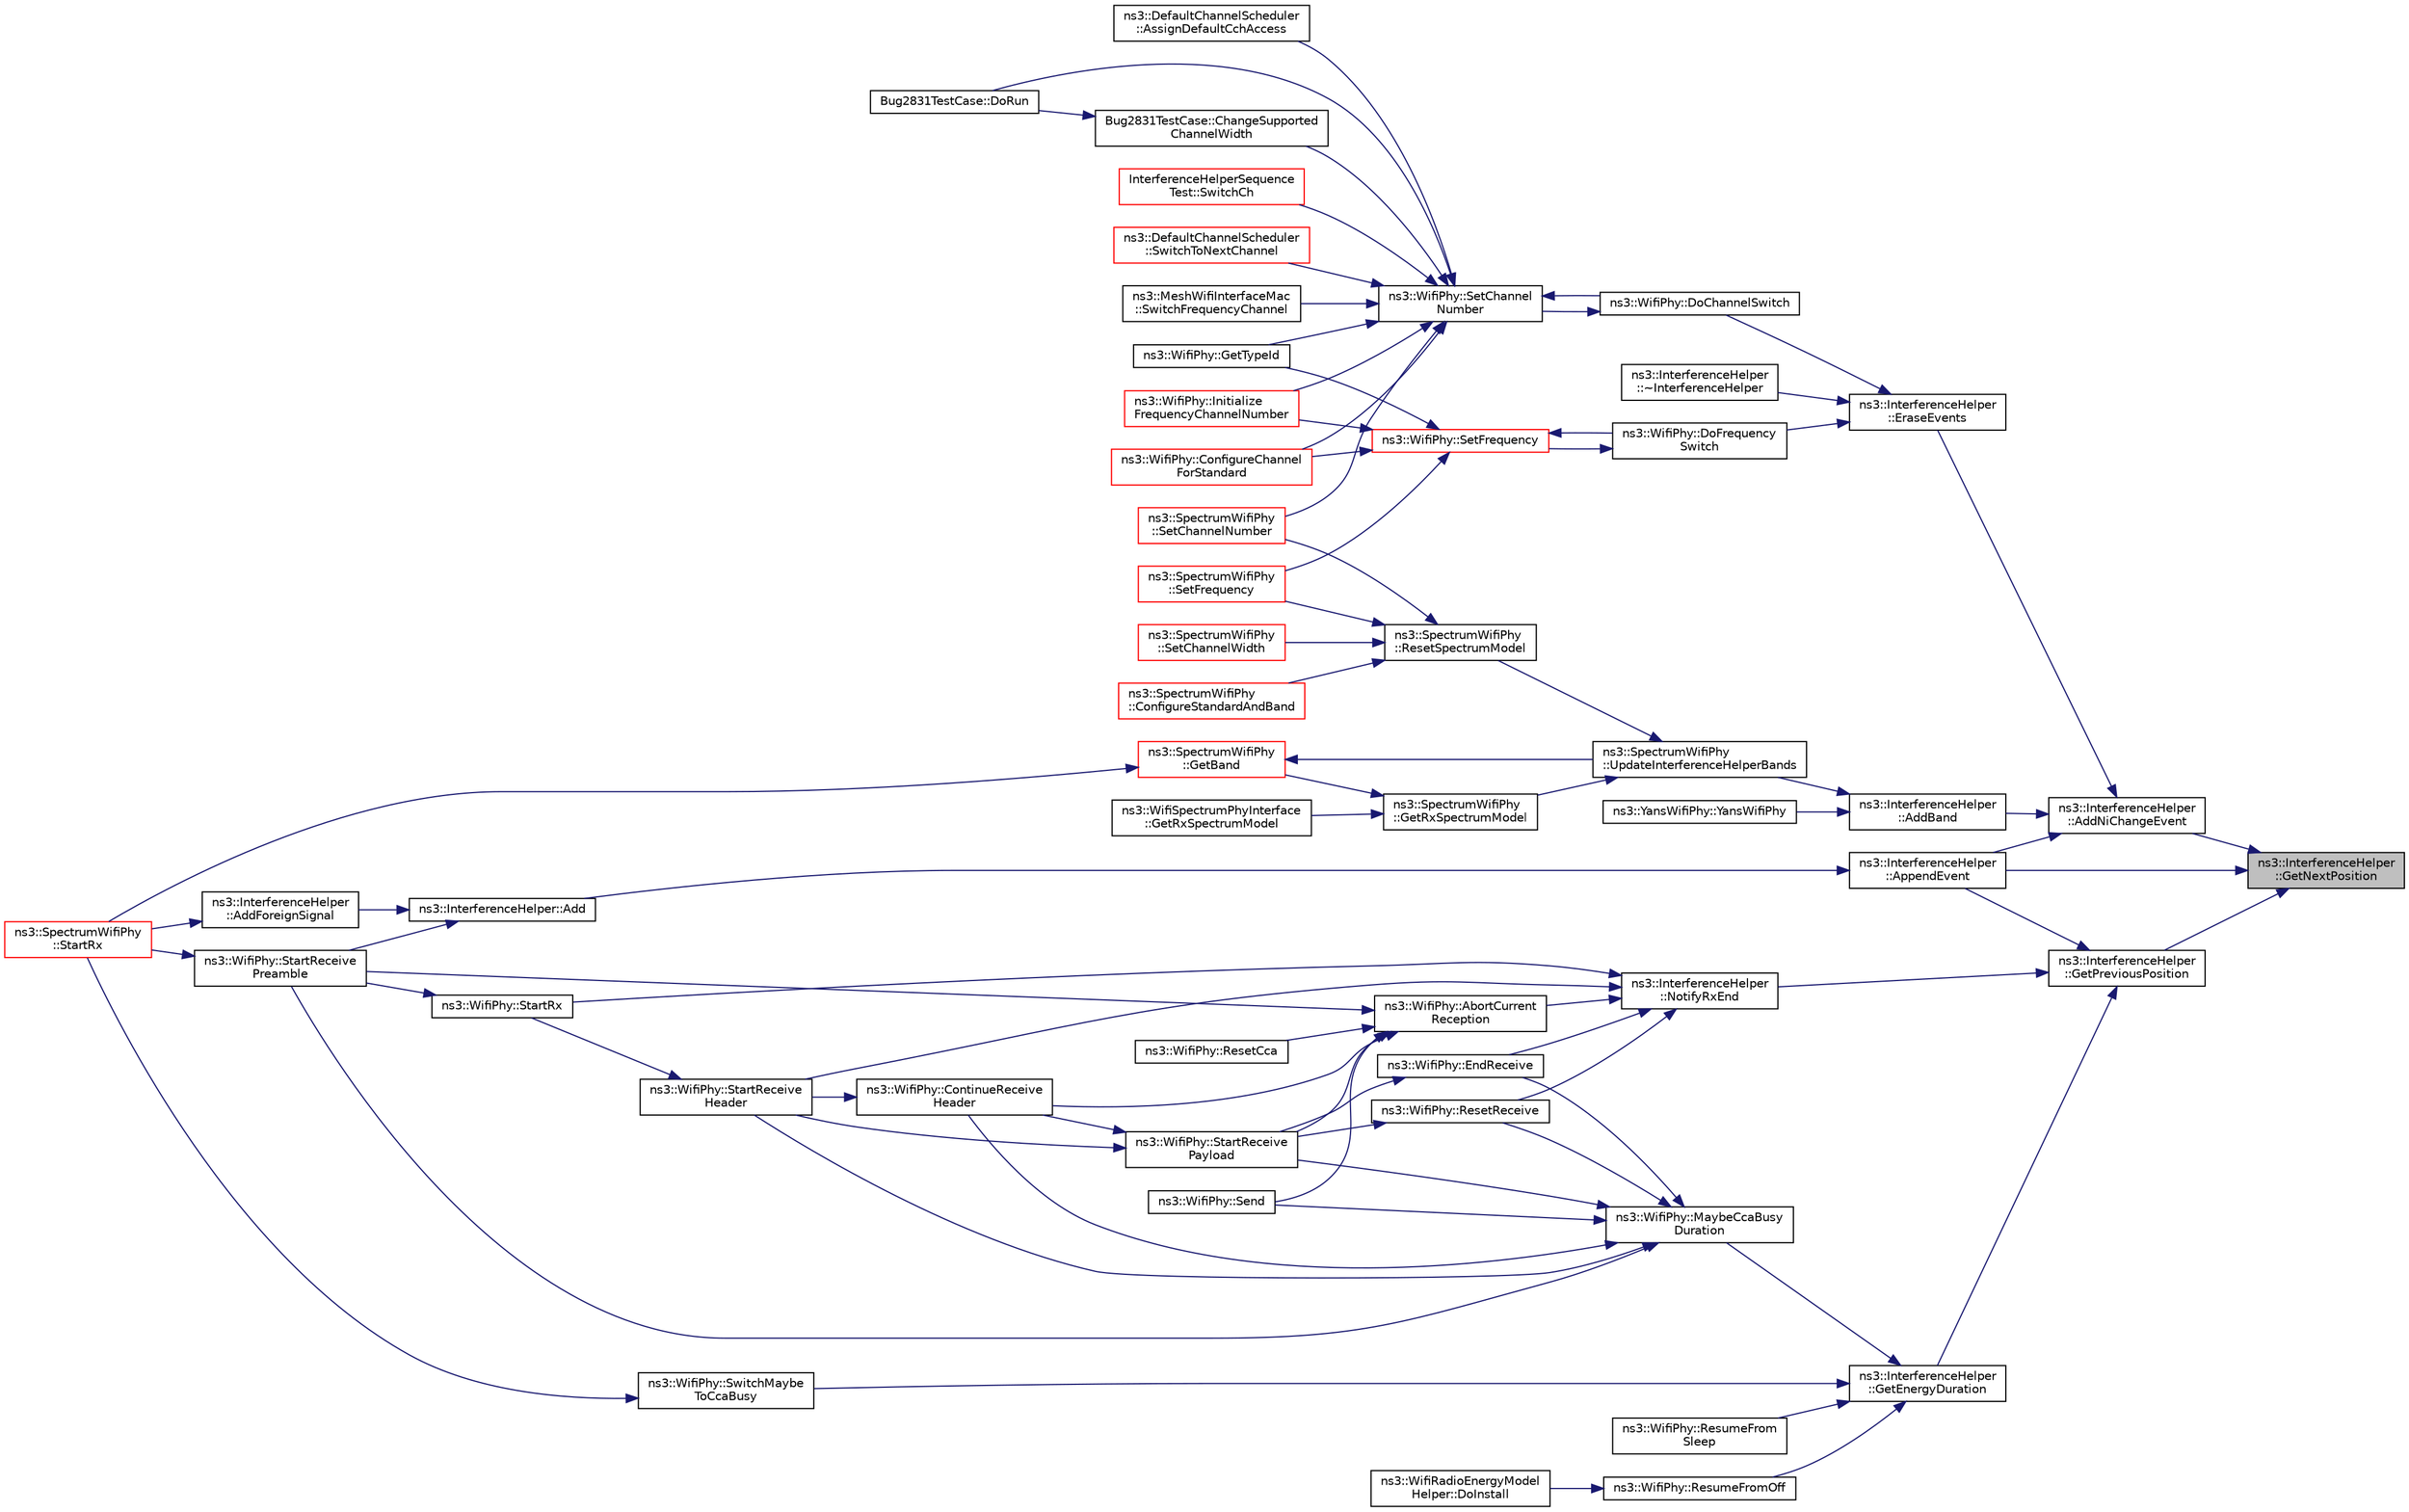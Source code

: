 digraph "ns3::InterferenceHelper::GetNextPosition"
{
 // LATEX_PDF_SIZE
  edge [fontname="Helvetica",fontsize="10",labelfontname="Helvetica",labelfontsize="10"];
  node [fontname="Helvetica",fontsize="10",shape=record];
  rankdir="RL";
  Node1 [label="ns3::InterferenceHelper\l::GetNextPosition",height=0.2,width=0.4,color="black", fillcolor="grey75", style="filled", fontcolor="black",tooltip="Returns an iterator to the first NiChange that is later than moment."];
  Node1 -> Node2 [dir="back",color="midnightblue",fontsize="10",style="solid",fontname="Helvetica"];
  Node2 [label="ns3::InterferenceHelper\l::AddNiChangeEvent",height=0.2,width=0.4,color="black", fillcolor="white", style="filled",URL="$classns3_1_1_interference_helper.html#a24e1e369f66ac3a1d5d1548b7ae89e5e",tooltip="Add NiChange to the list at the appropriate position and return the iterator of the new event."];
  Node2 -> Node3 [dir="back",color="midnightblue",fontsize="10",style="solid",fontname="Helvetica"];
  Node3 [label="ns3::InterferenceHelper\l::AddBand",height=0.2,width=0.4,color="black", fillcolor="white", style="filled",URL="$classns3_1_1_interference_helper.html#ae4101587473450d80ba0e202c92d5d92",tooltip="Add a frequency band."];
  Node3 -> Node4 [dir="back",color="midnightblue",fontsize="10",style="solid",fontname="Helvetica"];
  Node4 [label="ns3::YansWifiPhy::YansWifiPhy",height=0.2,width=0.4,color="black", fillcolor="white", style="filled",URL="$classns3_1_1_yans_wifi_phy.html#a0b6127d76f42dbbfb342283dbb7e55b6",tooltip=" "];
  Node3 -> Node5 [dir="back",color="midnightblue",fontsize="10",style="solid",fontname="Helvetica"];
  Node5 [label="ns3::SpectrumWifiPhy\l::UpdateInterferenceHelperBands",height=0.2,width=0.4,color="black", fillcolor="white", style="filled",URL="$classns3_1_1_spectrum_wifi_phy.html#af04904aae4abd98436b0fcc6c3b431c7",tooltip="This function is called to update the bands handled by the InterferenceHelper."];
  Node5 -> Node6 [dir="back",color="midnightblue",fontsize="10",style="solid",fontname="Helvetica"];
  Node6 [label="ns3::SpectrumWifiPhy\l::GetRxSpectrumModel",height=0.2,width=0.4,color="black", fillcolor="white", style="filled",URL="$classns3_1_1_spectrum_wifi_phy.html#acf0b11dce74dc51c4b62c36517d07a9f",tooltip=" "];
  Node6 -> Node7 [dir="back",color="midnightblue",fontsize="10",style="solid",fontname="Helvetica"];
  Node7 [label="ns3::SpectrumWifiPhy\l::GetBand",height=0.2,width=0.4,color="red", fillcolor="white", style="filled",URL="$classns3_1_1_spectrum_wifi_phy.html#a5d5b3b3a00a0e571cd51b62dab5790db",tooltip="Get the start band index and the stop band index for a given band."];
  Node7 -> Node10 [dir="back",color="midnightblue",fontsize="10",style="solid",fontname="Helvetica"];
  Node10 [label="ns3::SpectrumWifiPhy\l::StartRx",height=0.2,width=0.4,color="red", fillcolor="white", style="filled",URL="$classns3_1_1_spectrum_wifi_phy.html#aead1ebdbaf59361928cd6ffa7abc3161",tooltip="Input method for delivering a signal from the spectrum channel and low-level PHY interface to this Sp..."];
  Node7 -> Node5 [dir="back",color="midnightblue",fontsize="10",style="solid",fontname="Helvetica"];
  Node6 -> Node30 [dir="back",color="midnightblue",fontsize="10",style="solid",fontname="Helvetica"];
  Node30 [label="ns3::WifiSpectrumPhyInterface\l::GetRxSpectrumModel",height=0.2,width=0.4,color="black", fillcolor="white", style="filled",URL="$classns3_1_1_wifi_spectrum_phy_interface.html#abc6e08a944f027ec0ee380233d5d7bee",tooltip=" "];
  Node5 -> Node31 [dir="back",color="midnightblue",fontsize="10",style="solid",fontname="Helvetica"];
  Node31 [label="ns3::SpectrumWifiPhy\l::ResetSpectrumModel",height=0.2,width=0.4,color="black", fillcolor="white", style="filled",URL="$classns3_1_1_spectrum_wifi_phy.html#ad2effd0eafb2daf821f088026056ee2a",tooltip="Perform run-time spectrum model change."];
  Node31 -> Node32 [dir="back",color="midnightblue",fontsize="10",style="solid",fontname="Helvetica"];
  Node32 [label="ns3::SpectrumWifiPhy\l::ConfigureStandardAndBand",height=0.2,width=0.4,color="red", fillcolor="white", style="filled",URL="$classns3_1_1_spectrum_wifi_phy.html#a9563c5cffe624d36db271e7b109dbf9f",tooltip="Configure the PHY-level parameters for different Wi-Fi standard."];
  Node31 -> Node43 [dir="back",color="midnightblue",fontsize="10",style="solid",fontname="Helvetica"];
  Node43 [label="ns3::SpectrumWifiPhy\l::SetChannelNumber",height=0.2,width=0.4,color="red", fillcolor="white", style="filled",URL="$classns3_1_1_spectrum_wifi_phy.html#aa9d290df1d1e2fed46e4f2d370d3b72c",tooltip="Set channel number."];
  Node31 -> Node44 [dir="back",color="midnightblue",fontsize="10",style="solid",fontname="Helvetica"];
  Node44 [label="ns3::SpectrumWifiPhy\l::SetChannelWidth",height=0.2,width=0.4,color="red", fillcolor="white", style="filled",URL="$classns3_1_1_spectrum_wifi_phy.html#aa1c4d88bab380bb8a3a98e90b6f097a3",tooltip=" "];
  Node31 -> Node49 [dir="back",color="midnightblue",fontsize="10",style="solid",fontname="Helvetica"];
  Node49 [label="ns3::SpectrumWifiPhy\l::SetFrequency",height=0.2,width=0.4,color="red", fillcolor="white", style="filled",URL="$classns3_1_1_spectrum_wifi_phy.html#a895ab43dc99cf6dd0a52686691cf5cb3",tooltip=" "];
  Node2 -> Node50 [dir="back",color="midnightblue",fontsize="10",style="solid",fontname="Helvetica"];
  Node50 [label="ns3::InterferenceHelper\l::AppendEvent",height=0.2,width=0.4,color="black", fillcolor="white", style="filled",URL="$classns3_1_1_interference_helper.html#a2a316633728f72317cdbc816dba6a75a",tooltip="Append the given Event."];
  Node50 -> Node51 [dir="back",color="midnightblue",fontsize="10",style="solid",fontname="Helvetica"];
  Node51 [label="ns3::InterferenceHelper::Add",height=0.2,width=0.4,color="black", fillcolor="white", style="filled",URL="$classns3_1_1_interference_helper.html#ab51b8d7583a1e2d659fccf4f4d406ec6",tooltip="Add the PPDU-related signal to interference helper."];
  Node51 -> Node52 [dir="back",color="midnightblue",fontsize="10",style="solid",fontname="Helvetica"];
  Node52 [label="ns3::InterferenceHelper\l::AddForeignSignal",height=0.2,width=0.4,color="black", fillcolor="white", style="filled",URL="$classns3_1_1_interference_helper.html#a7266c7d6c1f2eabe7bcc08a98a5e9331",tooltip="Add a non-Wifi signal to interference helper."];
  Node52 -> Node10 [dir="back",color="midnightblue",fontsize="10",style="solid",fontname="Helvetica"];
  Node51 -> Node53 [dir="back",color="midnightblue",fontsize="10",style="solid",fontname="Helvetica"];
  Node53 [label="ns3::WifiPhy::StartReceive\lPreamble",height=0.2,width=0.4,color="black", fillcolor="white", style="filled",URL="$classns3_1_1_wifi_phy.html#af931f42dfd80e57d56822a021b13f9a7",tooltip="Start receiving the PHY preamble of a PPDU (i.e."];
  Node53 -> Node10 [dir="back",color="midnightblue",fontsize="10",style="solid",fontname="Helvetica"];
  Node2 -> Node54 [dir="back",color="midnightblue",fontsize="10",style="solid",fontname="Helvetica"];
  Node54 [label="ns3::InterferenceHelper\l::EraseEvents",height=0.2,width=0.4,color="black", fillcolor="white", style="filled",URL="$classns3_1_1_interference_helper.html#a30aa5b4b44ef28dd034c124b32dd8ed1",tooltip="Erase all events."];
  Node54 -> Node55 [dir="back",color="midnightblue",fontsize="10",style="solid",fontname="Helvetica"];
  Node55 [label="ns3::InterferenceHelper\l::~InterferenceHelper",height=0.2,width=0.4,color="black", fillcolor="white", style="filled",URL="$classns3_1_1_interference_helper.html#af4651b97b533eb1f1695af971ddb486a",tooltip=" "];
  Node54 -> Node56 [dir="back",color="midnightblue",fontsize="10",style="solid",fontname="Helvetica"];
  Node56 [label="ns3::WifiPhy::DoChannelSwitch",height=0.2,width=0.4,color="black", fillcolor="white", style="filled",URL="$classns3_1_1_wifi_phy.html#a373181dc2e4d4838ab979b5ca3831f4f",tooltip="The default implementation does nothing and returns true."];
  Node56 -> Node57 [dir="back",color="midnightblue",fontsize="10",style="solid",fontname="Helvetica"];
  Node57 [label="ns3::WifiPhy::SetChannel\lNumber",height=0.2,width=0.4,color="black", fillcolor="white", style="filled",URL="$classns3_1_1_wifi_phy.html#a2d13cf6ae4c185cae8516516afe4a32a",tooltip="Set channel number."];
  Node57 -> Node58 [dir="back",color="midnightblue",fontsize="10",style="solid",fontname="Helvetica"];
  Node58 [label="ns3::DefaultChannelScheduler\l::AssignDefaultCchAccess",height=0.2,width=0.4,color="black", fillcolor="white", style="filled",URL="$classns3_1_1_default_channel_scheduler.html#a04e74683a8fce5f193b3c1f948c73bb9",tooltip="This method will assign default CCH access for CCH."];
  Node57 -> Node59 [dir="back",color="midnightblue",fontsize="10",style="solid",fontname="Helvetica"];
  Node59 [label="Bug2831TestCase::ChangeSupported\lChannelWidth",height=0.2,width=0.4,color="black", fillcolor="white", style="filled",URL="$class_bug2831_test_case.html#af47957e3d3ada29ffed6a533b4d08795",tooltip="Function called to change the supported channel width at runtime."];
  Node59 -> Node60 [dir="back",color="midnightblue",fontsize="10",style="solid",fontname="Helvetica"];
  Node60 [label="Bug2831TestCase::DoRun",height=0.2,width=0.4,color="black", fillcolor="white", style="filled",URL="$class_bug2831_test_case.html#a1e757e45f4ad6bcbe78350e85e6ff5c7",tooltip="Implementation to actually run this TestCase."];
  Node57 -> Node61 [dir="back",color="midnightblue",fontsize="10",style="solid",fontname="Helvetica"];
  Node61 [label="ns3::WifiPhy::ConfigureChannel\lForStandard",height=0.2,width=0.4,color="red", fillcolor="white", style="filled",URL="$classns3_1_1_wifi_phy.html#a788d9ef4bc7971098d73ad7beac3294f",tooltip="Configure the PHY-level parameters for different Wi-Fi standard."];
  Node57 -> Node56 [dir="back",color="midnightblue",fontsize="10",style="solid",fontname="Helvetica"];
  Node57 -> Node60 [dir="back",color="midnightblue",fontsize="10",style="solid",fontname="Helvetica"];
  Node57 -> Node68 [dir="back",color="midnightblue",fontsize="10",style="solid",fontname="Helvetica"];
  Node68 [label="ns3::WifiPhy::GetTypeId",height=0.2,width=0.4,color="black", fillcolor="white", style="filled",URL="$classns3_1_1_wifi_phy.html#a6ac379a25b68f6a8d72da740b58e0271",tooltip="Get the type ID."];
  Node57 -> Node69 [dir="back",color="midnightblue",fontsize="10",style="solid",fontname="Helvetica"];
  Node69 [label="ns3::WifiPhy::Initialize\lFrequencyChannelNumber",height=0.2,width=0.4,color="red", fillcolor="white", style="filled",URL="$classns3_1_1_wifi_phy.html#a6f926737f6ba77c4b619734f396ed3ed",tooltip="post-construction setting of frequency and/or channel number"];
  Node57 -> Node43 [dir="back",color="midnightblue",fontsize="10",style="solid",fontname="Helvetica"];
  Node57 -> Node72 [dir="back",color="midnightblue",fontsize="10",style="solid",fontname="Helvetica"];
  Node72 [label="InterferenceHelperSequence\lTest::SwitchCh",height=0.2,width=0.4,color="red", fillcolor="white", style="filled",URL="$class_interference_helper_sequence_test.html#a234954d61db7af02e56247aec19ca33d",tooltip="Switch channel function."];
  Node57 -> Node74 [dir="back",color="midnightblue",fontsize="10",style="solid",fontname="Helvetica"];
  Node74 [label="ns3::MeshWifiInterfaceMac\l::SwitchFrequencyChannel",height=0.2,width=0.4,color="black", fillcolor="white", style="filled",URL="$classns3_1_1_mesh_wifi_interface_mac.html#a2d850463970dd7f6d477dd0ecf615e2b",tooltip="Switch frequency channel."];
  Node57 -> Node75 [dir="back",color="midnightblue",fontsize="10",style="solid",fontname="Helvetica"];
  Node75 [label="ns3::DefaultChannelScheduler\l::SwitchToNextChannel",height=0.2,width=0.4,color="red", fillcolor="white", style="filled",URL="$classns3_1_1_default_channel_scheduler.html#a661fb5bfff90527fa4be59820ccf8bdf",tooltip=" "];
  Node54 -> Node82 [dir="back",color="midnightblue",fontsize="10",style="solid",fontname="Helvetica"];
  Node82 [label="ns3::WifiPhy::DoFrequency\lSwitch",height=0.2,width=0.4,color="black", fillcolor="white", style="filled",URL="$classns3_1_1_wifi_phy.html#ac70ec2cac73c12260f7d788422e27197",tooltip="The default implementation does nothing and returns true."];
  Node82 -> Node83 [dir="back",color="midnightblue",fontsize="10",style="solid",fontname="Helvetica"];
  Node83 [label="ns3::WifiPhy::SetFrequency",height=0.2,width=0.4,color="red", fillcolor="white", style="filled",URL="$classns3_1_1_wifi_phy.html#afecd69b20631e112aa863dbed4c4bd22",tooltip=" "];
  Node83 -> Node61 [dir="back",color="midnightblue",fontsize="10",style="solid",fontname="Helvetica"];
  Node83 -> Node82 [dir="back",color="midnightblue",fontsize="10",style="solid",fontname="Helvetica"];
  Node83 -> Node68 [dir="back",color="midnightblue",fontsize="10",style="solid",fontname="Helvetica"];
  Node83 -> Node69 [dir="back",color="midnightblue",fontsize="10",style="solid",fontname="Helvetica"];
  Node83 -> Node49 [dir="back",color="midnightblue",fontsize="10",style="solid",fontname="Helvetica"];
  Node1 -> Node50 [dir="back",color="midnightblue",fontsize="10",style="solid",fontname="Helvetica"];
  Node1 -> Node85 [dir="back",color="midnightblue",fontsize="10",style="solid",fontname="Helvetica"];
  Node85 [label="ns3::InterferenceHelper\l::GetPreviousPosition",height=0.2,width=0.4,color="black", fillcolor="white", style="filled",URL="$classns3_1_1_interference_helper.html#ac963412fb8fc95c09d25b3e666f3b574",tooltip="Returns an iterator to the last NiChange that is before than moment."];
  Node85 -> Node50 [dir="back",color="midnightblue",fontsize="10",style="solid",fontname="Helvetica"];
  Node85 -> Node86 [dir="back",color="midnightblue",fontsize="10",style="solid",fontname="Helvetica"];
  Node86 [label="ns3::InterferenceHelper\l::GetEnergyDuration",height=0.2,width=0.4,color="black", fillcolor="white", style="filled",URL="$classns3_1_1_interference_helper.html#aaea06c0f0673da9d296066afc74055ad",tooltip=" "];
  Node86 -> Node87 [dir="back",color="midnightblue",fontsize="10",style="solid",fontname="Helvetica"];
  Node87 [label="ns3::WifiPhy::MaybeCcaBusy\lDuration",height=0.2,width=0.4,color="black", fillcolor="white", style="filled",URL="$classns3_1_1_wifi_phy.html#aa4598d83591258697a98d1c2dad5473a",tooltip="Eventually switch to CCA busy."];
  Node87 -> Node88 [dir="back",color="midnightblue",fontsize="10",style="solid",fontname="Helvetica"];
  Node88 [label="ns3::WifiPhy::ContinueReceive\lHeader",height=0.2,width=0.4,color="black", fillcolor="white", style="filled",URL="$classns3_1_1_wifi_phy.html#ac5c2d333cf5e8c1f33604ef1584486fe",tooltip="Continue receiving the PHY header of a PPDU (i.e."];
  Node88 -> Node89 [dir="back",color="midnightblue",fontsize="10",style="solid",fontname="Helvetica"];
  Node89 [label="ns3::WifiPhy::StartReceive\lHeader",height=0.2,width=0.4,color="black", fillcolor="white", style="filled",URL="$classns3_1_1_wifi_phy.html#aa7bcb29f6ad8b8280792fc83a25f8eac",tooltip="Start receiving the PHY header of a PPDU (i.e."];
  Node89 -> Node90 [dir="back",color="midnightblue",fontsize="10",style="solid",fontname="Helvetica"];
  Node90 [label="ns3::WifiPhy::StartRx",height=0.2,width=0.4,color="black", fillcolor="white", style="filled",URL="$classns3_1_1_wifi_phy.html#aa648c638c7142f2b3ab902b428710290",tooltip="Starting receiving the PPDU after having detected the medium is idle or after a reception switch."];
  Node90 -> Node53 [dir="back",color="midnightblue",fontsize="10",style="solid",fontname="Helvetica"];
  Node87 -> Node91 [dir="back",color="midnightblue",fontsize="10",style="solid",fontname="Helvetica"];
  Node91 [label="ns3::WifiPhy::EndReceive",height=0.2,width=0.4,color="black", fillcolor="white", style="filled",URL="$classns3_1_1_wifi_phy.html#a0528e5f0ded822ff3df47b5146cb0484",tooltip="The last symbol of the PPDU has arrived."];
  Node91 -> Node92 [dir="back",color="midnightblue",fontsize="10",style="solid",fontname="Helvetica"];
  Node92 [label="ns3::WifiPhy::StartReceive\lPayload",height=0.2,width=0.4,color="black", fillcolor="white", style="filled",URL="$classns3_1_1_wifi_phy.html#a613c3092a7f6f1dc2d815a4d2de989fa",tooltip="Start receiving the PSDU (i.e."];
  Node92 -> Node88 [dir="back",color="midnightblue",fontsize="10",style="solid",fontname="Helvetica"];
  Node92 -> Node89 [dir="back",color="midnightblue",fontsize="10",style="solid",fontname="Helvetica"];
  Node87 -> Node93 [dir="back",color="midnightblue",fontsize="10",style="solid",fontname="Helvetica"];
  Node93 [label="ns3::WifiPhy::ResetReceive",height=0.2,width=0.4,color="black", fillcolor="white", style="filled",URL="$classns3_1_1_wifi_phy.html#a50ffb3c7ed515f30eb48b11c8ffca939",tooltip="Reset PHY at the end of the packet under reception after it has failed the PHY header."];
  Node93 -> Node92 [dir="back",color="midnightblue",fontsize="10",style="solid",fontname="Helvetica"];
  Node87 -> Node94 [dir="back",color="midnightblue",fontsize="10",style="solid",fontname="Helvetica"];
  Node94 [label="ns3::WifiPhy::Send",height=0.2,width=0.4,color="black", fillcolor="white", style="filled",URL="$classns3_1_1_wifi_phy.html#ae2f35b3d040230efc25a13d51a6a141f",tooltip=" "];
  Node87 -> Node89 [dir="back",color="midnightblue",fontsize="10",style="solid",fontname="Helvetica"];
  Node87 -> Node92 [dir="back",color="midnightblue",fontsize="10",style="solid",fontname="Helvetica"];
  Node87 -> Node53 [dir="back",color="midnightblue",fontsize="10",style="solid",fontname="Helvetica"];
  Node86 -> Node95 [dir="back",color="midnightblue",fontsize="10",style="solid",fontname="Helvetica"];
  Node95 [label="ns3::WifiPhy::ResumeFromOff",height=0.2,width=0.4,color="black", fillcolor="white", style="filled",URL="$classns3_1_1_wifi_phy.html#adcc18a46c4f0faed2f05fe813cc75ed3",tooltip="Resume from off mode."];
  Node95 -> Node96 [dir="back",color="midnightblue",fontsize="10",style="solid",fontname="Helvetica"];
  Node96 [label="ns3::WifiRadioEnergyModel\lHelper::DoInstall",height=0.2,width=0.4,color="black", fillcolor="white", style="filled",URL="$classns3_1_1_wifi_radio_energy_model_helper.html#ab3d00ebcc43b4caacd9ca8e2565b8421",tooltip=" "];
  Node86 -> Node97 [dir="back",color="midnightblue",fontsize="10",style="solid",fontname="Helvetica"];
  Node97 [label="ns3::WifiPhy::ResumeFrom\lSleep",height=0.2,width=0.4,color="black", fillcolor="white", style="filled",URL="$classns3_1_1_wifi_phy.html#a8a5e02de62df1b83db148f8cdf6f834b",tooltip="Resume from sleep mode."];
  Node86 -> Node98 [dir="back",color="midnightblue",fontsize="10",style="solid",fontname="Helvetica"];
  Node98 [label="ns3::WifiPhy::SwitchMaybe\lToCcaBusy",height=0.2,width=0.4,color="black", fillcolor="white", style="filled",URL="$classns3_1_1_wifi_phy.html#a75f5905e356d1cdff251043fa10c158e",tooltip="Check if PHY state should move to CCA busy state based on current state of interference tracker."];
  Node98 -> Node10 [dir="back",color="midnightblue",fontsize="10",style="solid",fontname="Helvetica"];
  Node85 -> Node99 [dir="back",color="midnightblue",fontsize="10",style="solid",fontname="Helvetica"];
  Node99 [label="ns3::InterferenceHelper\l::NotifyRxEnd",height=0.2,width=0.4,color="black", fillcolor="white", style="filled",URL="$classns3_1_1_interference_helper.html#a4b45bac60d8b7c412236794cf393945d",tooltip="Notify that RX has ended."];
  Node99 -> Node100 [dir="back",color="midnightblue",fontsize="10",style="solid",fontname="Helvetica"];
  Node100 [label="ns3::WifiPhy::AbortCurrent\lReception",height=0.2,width=0.4,color="black", fillcolor="white", style="filled",URL="$classns3_1_1_wifi_phy.html#a4729f4a5f331978f9b70880a81feaa3b",tooltip="Due to newly arrived signal, the current reception cannot be continued and has to be aborted."];
  Node100 -> Node88 [dir="back",color="midnightblue",fontsize="10",style="solid",fontname="Helvetica"];
  Node100 -> Node101 [dir="back",color="midnightblue",fontsize="10",style="solid",fontname="Helvetica"];
  Node101 [label="ns3::WifiPhy::ResetCca",height=0.2,width=0.4,color="black", fillcolor="white", style="filled",URL="$classns3_1_1_wifi_phy.html#a40afa5a789f2c482c36b1c256878cd4e",tooltip="Reset PHY to IDLE, with some potential TX power restrictions for the next transmission."];
  Node100 -> Node94 [dir="back",color="midnightblue",fontsize="10",style="solid",fontname="Helvetica"];
  Node100 -> Node92 [dir="back",color="midnightblue",fontsize="10",style="solid",fontname="Helvetica"];
  Node100 -> Node53 [dir="back",color="midnightblue",fontsize="10",style="solid",fontname="Helvetica"];
  Node99 -> Node91 [dir="back",color="midnightblue",fontsize="10",style="solid",fontname="Helvetica"];
  Node99 -> Node93 [dir="back",color="midnightblue",fontsize="10",style="solid",fontname="Helvetica"];
  Node99 -> Node89 [dir="back",color="midnightblue",fontsize="10",style="solid",fontname="Helvetica"];
  Node99 -> Node90 [dir="back",color="midnightblue",fontsize="10",style="solid",fontname="Helvetica"];
}
